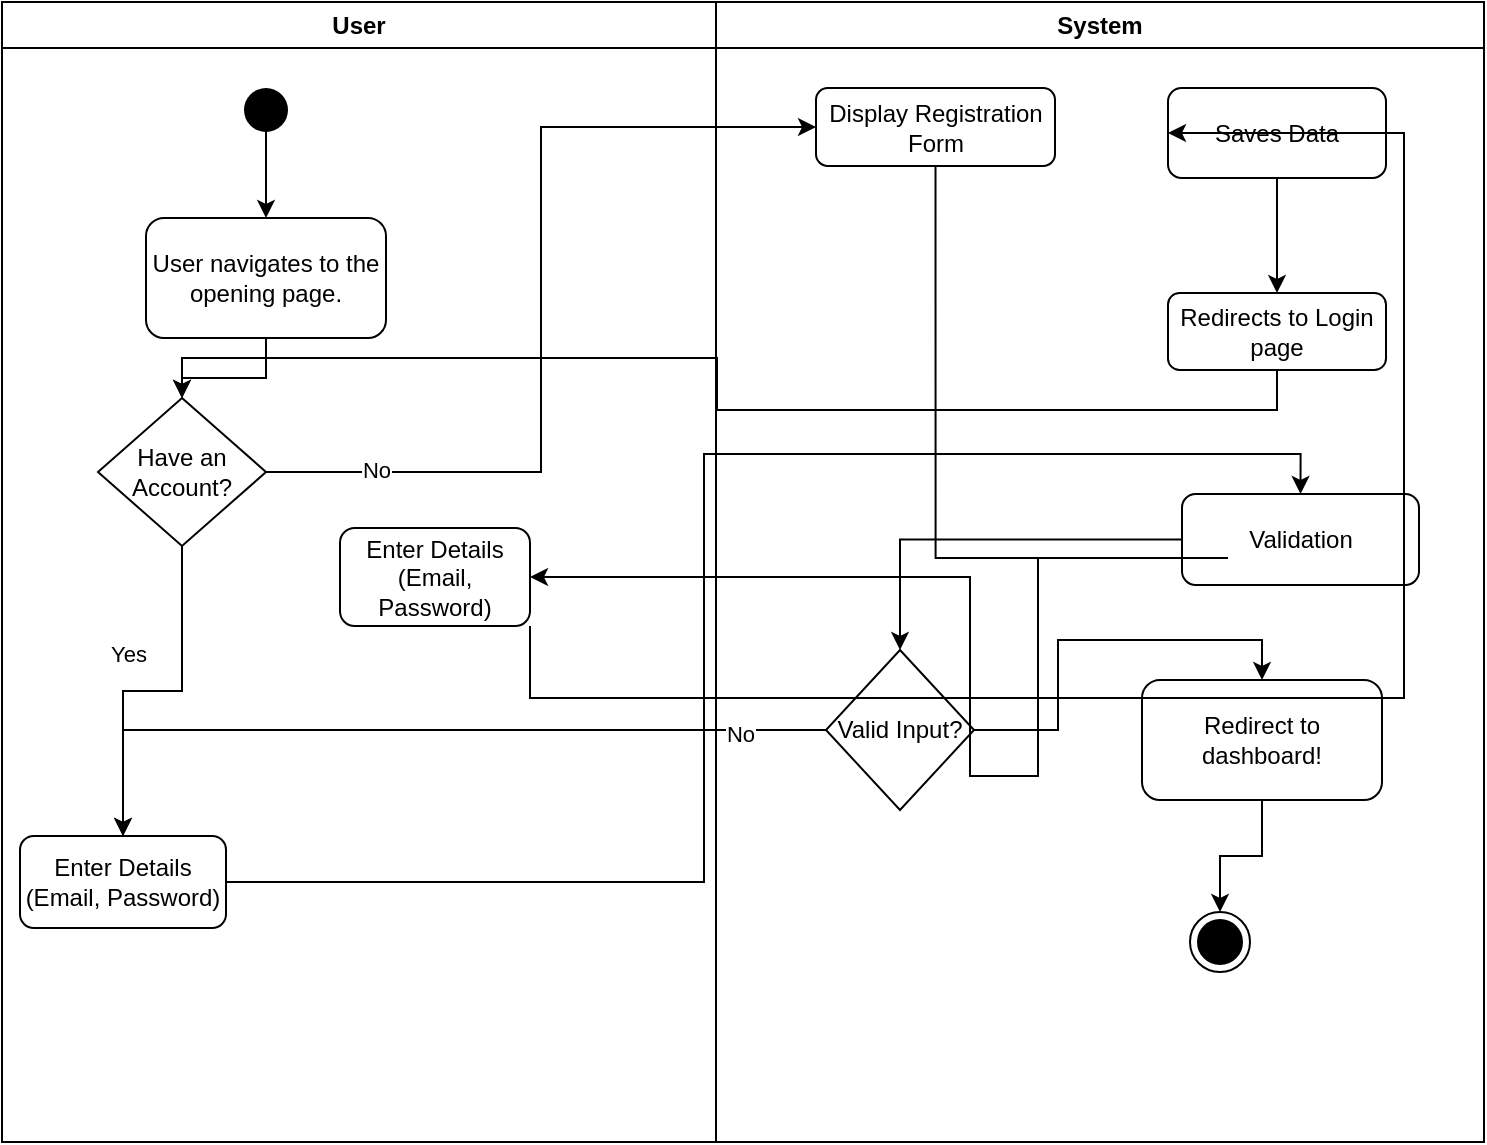 <mxfile version="26.1.3">
  <diagram name="Page-1" id="e7e014a7-5840-1c2e-5031-d8a46d1fe8dd">
    <mxGraphModel dx="1426" dy="747" grid="0" gridSize="10" guides="1" tooltips="1" connect="1" arrows="1" fold="1" page="1" pageScale="1" pageWidth="827" pageHeight="1169" background="none" math="0" shadow="0">
      <root>
        <mxCell id="0" />
        <mxCell id="1" parent="0" />
        <mxCell id="2" value="User" style="swimlane;whiteSpace=wrap" parent="1" vertex="1">
          <mxGeometry x="18" y="23" width="357" height="570" as="geometry" />
        </mxCell>
        <mxCell id="5" value="" style="ellipse;shape=startState;fillColor=#000000;strokeColor=none;" parent="2" vertex="1">
          <mxGeometry x="117" y="39" width="30" height="30" as="geometry" />
        </mxCell>
        <mxCell id="VV1CYcGccoq1wDpdECNR-47" value="" style="edgeStyle=orthogonalEdgeStyle;rounded=0;orthogonalLoop=1;jettySize=auto;html=1;" edge="1" parent="2" source="VV1CYcGccoq1wDpdECNR-43" target="VV1CYcGccoq1wDpdECNR-46">
          <mxGeometry relative="1" as="geometry" />
        </mxCell>
        <mxCell id="VV1CYcGccoq1wDpdECNR-43" value="User navigates to the opening page." style="rounded=1;whiteSpace=wrap;html=1;" vertex="1" parent="2">
          <mxGeometry x="72" y="108" width="120" height="60" as="geometry" />
        </mxCell>
        <mxCell id="VV1CYcGccoq1wDpdECNR-44" value="" style="endArrow=classic;html=1;rounded=0;entryX=0.5;entryY=0;entryDx=0;entryDy=0;" edge="1" parent="2" target="VV1CYcGccoq1wDpdECNR-43">
          <mxGeometry width="50" height="50" relative="1" as="geometry">
            <mxPoint x="132" y="54" as="sourcePoint" />
            <mxPoint x="184" y="16" as="targetPoint" />
          </mxGeometry>
        </mxCell>
        <mxCell id="VV1CYcGccoq1wDpdECNR-48" style="edgeStyle=orthogonalEdgeStyle;rounded=0;orthogonalLoop=1;jettySize=auto;html=1;exitX=0.5;exitY=1;exitDx=0;exitDy=0;entryX=0.5;entryY=0;entryDx=0;entryDy=0;" edge="1" parent="2" source="VV1CYcGccoq1wDpdECNR-46" target="VV1CYcGccoq1wDpdECNR-61">
          <mxGeometry relative="1" as="geometry">
            <mxPoint x="31" y="297" as="targetPoint" />
          </mxGeometry>
        </mxCell>
        <mxCell id="VV1CYcGccoq1wDpdECNR-49" value="Yes" style="edgeLabel;html=1;align=center;verticalAlign=middle;resizable=0;points=[];" vertex="1" connectable="0" parent="VV1CYcGccoq1wDpdECNR-48">
          <mxGeometry x="-0.396" y="1" relative="1" as="geometry">
            <mxPoint x="-28" y="1" as="offset" />
          </mxGeometry>
        </mxCell>
        <mxCell id="VV1CYcGccoq1wDpdECNR-46" value="Have an Account?" style="rhombus;whiteSpace=wrap;html=1;" vertex="1" parent="2">
          <mxGeometry x="48" y="198" width="84" height="74" as="geometry" />
        </mxCell>
        <mxCell id="VV1CYcGccoq1wDpdECNR-54" value="Enter Details (Email, Password)" style="rounded=1;whiteSpace=wrap;html=1;" vertex="1" parent="2">
          <mxGeometry x="169" y="263" width="95" height="49" as="geometry" />
        </mxCell>
        <mxCell id="VV1CYcGccoq1wDpdECNR-61" value="Enter Details (Email, Password)" style="rounded=1;whiteSpace=wrap;html=1;" vertex="1" parent="2">
          <mxGeometry x="9" y="417" width="103" height="46" as="geometry" />
        </mxCell>
        <mxCell id="3" value="System" style="swimlane;whiteSpace=wrap" parent="1" vertex="1">
          <mxGeometry x="375" y="23" width="384" height="570" as="geometry" />
        </mxCell>
        <mxCell id="VV1CYcGccoq1wDpdECNR-52" value="Display Registration Form" style="rounded=1;whiteSpace=wrap;html=1;" vertex="1" parent="3">
          <mxGeometry x="50" y="43" width="119.5" height="39" as="geometry" />
        </mxCell>
        <mxCell id="VV1CYcGccoq1wDpdECNR-59" style="edgeStyle=orthogonalEdgeStyle;rounded=0;orthogonalLoop=1;jettySize=auto;html=1;exitX=0.5;exitY=1;exitDx=0;exitDy=0;entryX=0.5;entryY=0;entryDx=0;entryDy=0;" edge="1" parent="3" source="VV1CYcGccoq1wDpdECNR-56" target="VV1CYcGccoq1wDpdECNR-58">
          <mxGeometry relative="1" as="geometry" />
        </mxCell>
        <mxCell id="VV1CYcGccoq1wDpdECNR-56" value="Saves Data" style="rounded=1;whiteSpace=wrap;html=1;" vertex="1" parent="3">
          <mxGeometry x="226" y="43" width="109" height="45" as="geometry" />
        </mxCell>
        <mxCell id="VV1CYcGccoq1wDpdECNR-58" value="Redirects to Login page" style="rounded=1;whiteSpace=wrap;html=1;" vertex="1" parent="3">
          <mxGeometry x="226" y="145.5" width="109" height="38.5" as="geometry" />
        </mxCell>
        <mxCell id="VV1CYcGccoq1wDpdECNR-63" value="Validation" style="rounded=1;whiteSpace=wrap;html=1;" vertex="1" parent="3">
          <mxGeometry x="233" y="246" width="118.5" height="45.5" as="geometry" />
        </mxCell>
        <mxCell id="VV1CYcGccoq1wDpdECNR-65" value="Valid Input?" style="rhombus;whiteSpace=wrap;html=1;" vertex="1" parent="3">
          <mxGeometry x="55" y="324" width="74" height="80" as="geometry" />
        </mxCell>
        <mxCell id="VV1CYcGccoq1wDpdECNR-64" style="edgeStyle=orthogonalEdgeStyle;rounded=0;orthogonalLoop=1;jettySize=auto;html=1;exitX=0;exitY=0.5;exitDx=0;exitDy=0;entryX=0.5;entryY=0;entryDx=0;entryDy=0;" edge="1" parent="3" source="VV1CYcGccoq1wDpdECNR-63" target="VV1CYcGccoq1wDpdECNR-65">
          <mxGeometry relative="1" as="geometry">
            <mxPoint x="98" y="254" as="targetPoint" />
          </mxGeometry>
        </mxCell>
        <mxCell id="VV1CYcGccoq1wDpdECNR-73" value="" style="edgeStyle=orthogonalEdgeStyle;rounded=0;orthogonalLoop=1;jettySize=auto;html=1;entryX=0.5;entryY=0;entryDx=0;entryDy=0;" edge="1" parent="3" source="VV1CYcGccoq1wDpdECNR-70" target="VV1CYcGccoq1wDpdECNR-74">
          <mxGeometry relative="1" as="geometry">
            <mxPoint x="252" y="458" as="targetPoint" />
          </mxGeometry>
        </mxCell>
        <mxCell id="VV1CYcGccoq1wDpdECNR-70" value="Redirect to dashboard!" style="rounded=1;whiteSpace=wrap;html=1;" vertex="1" parent="3">
          <mxGeometry x="213" y="339" width="120" height="60" as="geometry" />
        </mxCell>
        <mxCell id="VV1CYcGccoq1wDpdECNR-69" style="edgeStyle=orthogonalEdgeStyle;rounded=0;orthogonalLoop=1;jettySize=auto;html=1;exitX=1;exitY=0.5;exitDx=0;exitDy=0;entryX=0.5;entryY=0;entryDx=0;entryDy=0;" edge="1" parent="3" source="VV1CYcGccoq1wDpdECNR-65" target="VV1CYcGccoq1wDpdECNR-70">
          <mxGeometry relative="1" as="geometry">
            <mxPoint x="223" y="317" as="targetPoint" />
          </mxGeometry>
        </mxCell>
        <mxCell id="VV1CYcGccoq1wDpdECNR-74" value="" style="ellipse;html=1;shape=endState;fillColor=strokeColor;" vertex="1" parent="3">
          <mxGeometry x="237" y="455" width="30" height="30" as="geometry" />
        </mxCell>
        <mxCell id="VV1CYcGccoq1wDpdECNR-50" style="edgeStyle=orthogonalEdgeStyle;rounded=0;orthogonalLoop=1;jettySize=auto;html=1;exitX=1;exitY=0.5;exitDx=0;exitDy=0;entryX=0;entryY=0.5;entryDx=0;entryDy=0;" edge="1" parent="1" source="VV1CYcGccoq1wDpdECNR-46" target="VV1CYcGccoq1wDpdECNR-52">
          <mxGeometry relative="1" as="geometry">
            <mxPoint x="474" y="189" as="targetPoint" />
          </mxGeometry>
        </mxCell>
        <mxCell id="VV1CYcGccoq1wDpdECNR-51" value="No" style="edgeLabel;html=1;align=center;verticalAlign=middle;resizable=0;points=[];" vertex="1" connectable="0" parent="VV1CYcGccoq1wDpdECNR-50">
          <mxGeometry x="-0.755" y="1" relative="1" as="geometry">
            <mxPoint as="offset" />
          </mxGeometry>
        </mxCell>
        <mxCell id="VV1CYcGccoq1wDpdECNR-53" style="edgeStyle=orthogonalEdgeStyle;rounded=0;orthogonalLoop=1;jettySize=auto;html=1;exitX=0.5;exitY=1;exitDx=0;exitDy=0;entryX=1;entryY=0.5;entryDx=0;entryDy=0;" edge="1" parent="1" source="VV1CYcGccoq1wDpdECNR-52" target="VV1CYcGccoq1wDpdECNR-54">
          <mxGeometry relative="1" as="geometry">
            <mxPoint x="428" y="416" as="targetPoint" />
            <Array as="points">
              <mxPoint x="631" y="301" />
              <mxPoint x="536" y="301" />
              <mxPoint x="536" y="410" />
              <mxPoint x="502" y="410" />
              <mxPoint x="502" y="414" />
            </Array>
          </mxGeometry>
        </mxCell>
        <mxCell id="VV1CYcGccoq1wDpdECNR-57" style="edgeStyle=orthogonalEdgeStyle;rounded=0;orthogonalLoop=1;jettySize=auto;html=1;exitX=1;exitY=1;exitDx=0;exitDy=0;entryX=0;entryY=0.5;entryDx=0;entryDy=0;" edge="1" parent="1" source="VV1CYcGccoq1wDpdECNR-54" target="VV1CYcGccoq1wDpdECNR-56">
          <mxGeometry relative="1" as="geometry">
            <Array as="points">
              <mxPoint x="463" y="371" />
              <mxPoint x="719" y="371" />
              <mxPoint x="719" y="194" />
            </Array>
          </mxGeometry>
        </mxCell>
        <mxCell id="VV1CYcGccoq1wDpdECNR-60" style="edgeStyle=orthogonalEdgeStyle;rounded=0;orthogonalLoop=1;jettySize=auto;html=1;exitX=0.5;exitY=1;exitDx=0;exitDy=0;entryX=0.5;entryY=0;entryDx=0;entryDy=0;" edge="1" parent="1" source="VV1CYcGccoq1wDpdECNR-58" target="VV1CYcGccoq1wDpdECNR-46">
          <mxGeometry relative="1" as="geometry" />
        </mxCell>
        <mxCell id="VV1CYcGccoq1wDpdECNR-62" style="edgeStyle=orthogonalEdgeStyle;rounded=0;orthogonalLoop=1;jettySize=auto;html=1;exitX=1;exitY=0.5;exitDx=0;exitDy=0;entryX=0.5;entryY=0;entryDx=0;entryDy=0;" edge="1" parent="1" source="VV1CYcGccoq1wDpdECNR-61" target="VV1CYcGccoq1wDpdECNR-63">
          <mxGeometry relative="1" as="geometry">
            <mxPoint x="746" y="404" as="targetPoint" />
          </mxGeometry>
        </mxCell>
        <mxCell id="VV1CYcGccoq1wDpdECNR-67" style="edgeStyle=orthogonalEdgeStyle;rounded=0;orthogonalLoop=1;jettySize=auto;html=1;exitX=0;exitY=0.5;exitDx=0;exitDy=0;entryX=0.5;entryY=0;entryDx=0;entryDy=0;" edge="1" parent="1" source="VV1CYcGccoq1wDpdECNR-65" target="VV1CYcGccoq1wDpdECNR-61">
          <mxGeometry relative="1" as="geometry" />
        </mxCell>
        <mxCell id="VV1CYcGccoq1wDpdECNR-68" value="No" style="edgeLabel;html=1;align=center;verticalAlign=middle;resizable=0;points=[];" vertex="1" connectable="0" parent="VV1CYcGccoq1wDpdECNR-67">
          <mxGeometry x="-0.788" y="2" relative="1" as="geometry">
            <mxPoint as="offset" />
          </mxGeometry>
        </mxCell>
      </root>
    </mxGraphModel>
  </diagram>
</mxfile>
